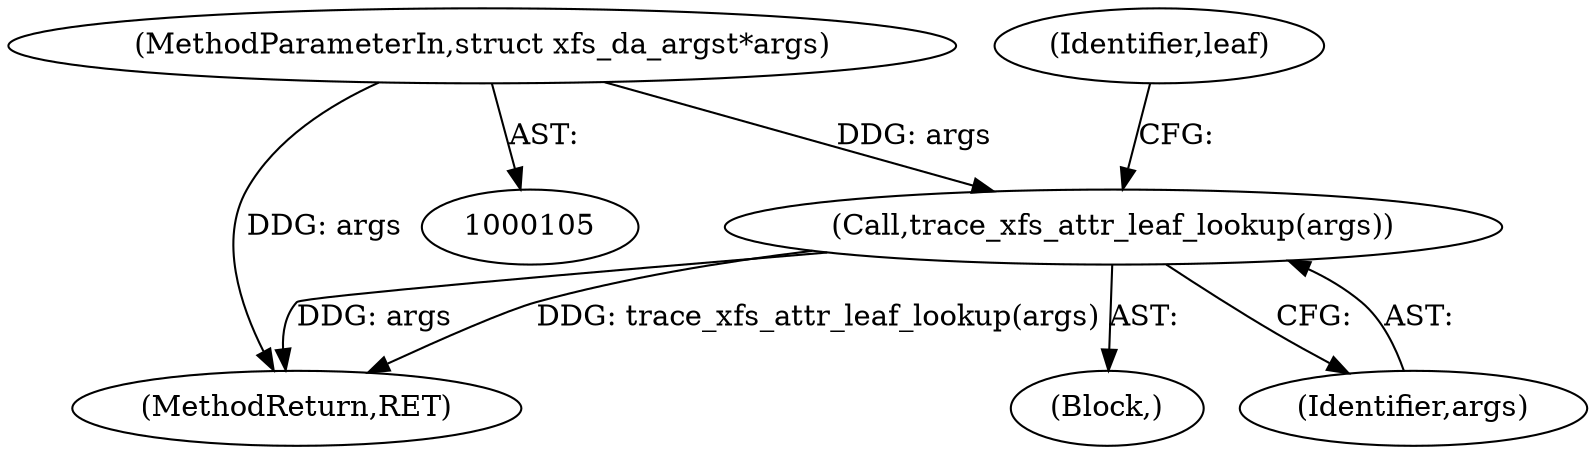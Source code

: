 digraph "0_linux_8275cdd0e7ac550dcce2b3ef6d2fb3b808c1ae59_6@pointer" {
"1000107" [label="(MethodParameterIn,struct xfs_da_args\t*args)"];
"1000118" [label="(Call,trace_xfs_attr_leaf_lookup(args))"];
"1000118" [label="(Call,trace_xfs_attr_leaf_lookup(args))"];
"1000456" [label="(MethodReturn,RET)"];
"1000107" [label="(MethodParameterIn,struct xfs_da_args\t*args)"];
"1000108" [label="(Block,)"];
"1000121" [label="(Identifier,leaf)"];
"1000119" [label="(Identifier,args)"];
"1000107" -> "1000105"  [label="AST: "];
"1000107" -> "1000456"  [label="DDG: args"];
"1000107" -> "1000118"  [label="DDG: args"];
"1000118" -> "1000108"  [label="AST: "];
"1000118" -> "1000119"  [label="CFG: "];
"1000119" -> "1000118"  [label="AST: "];
"1000121" -> "1000118"  [label="CFG: "];
"1000118" -> "1000456"  [label="DDG: trace_xfs_attr_leaf_lookup(args)"];
"1000118" -> "1000456"  [label="DDG: args"];
}
